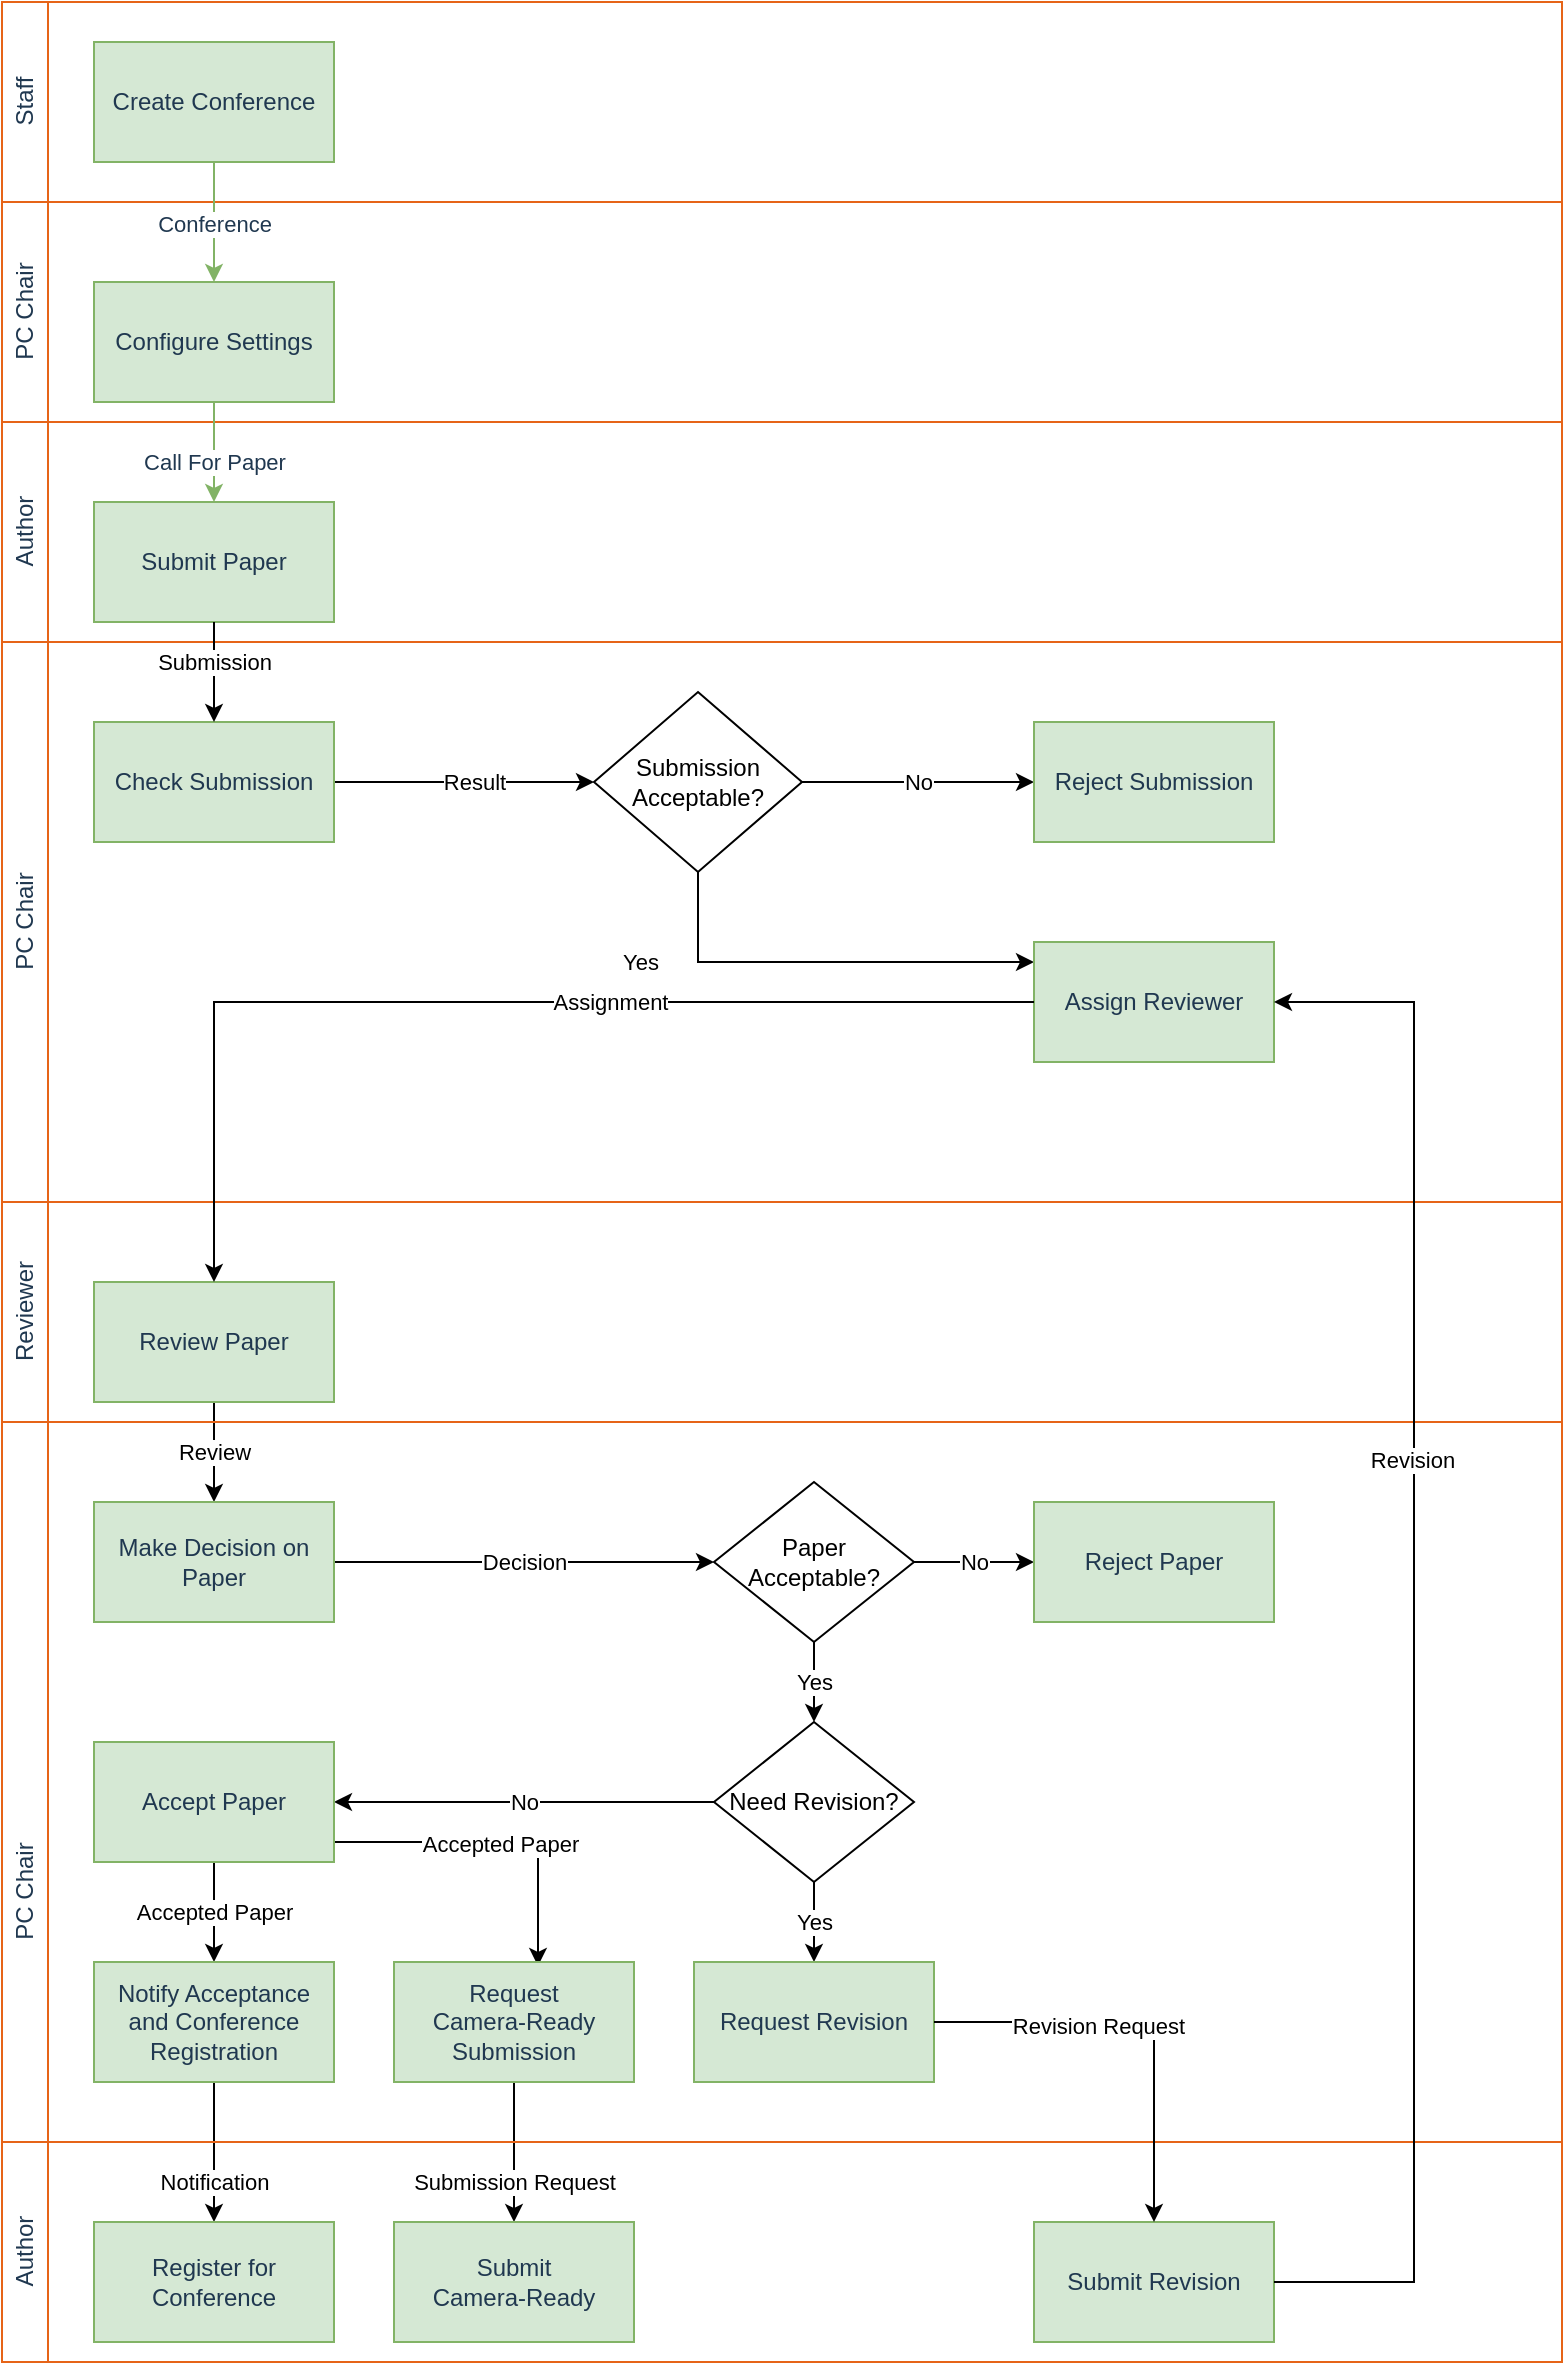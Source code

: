 <mxfile version="21.3.4" type="github">
  <diagram id="C5RBs43oDa-KdzZeNtuy" name="Page-1">
    <mxGraphModel dx="868" dy="739" grid="1" gridSize="10" guides="1" tooltips="1" connect="1" arrows="1" fold="1" page="1" pageScale="1" pageWidth="827" pageHeight="1169" math="0" shadow="0">
      <root>
        <mxCell id="WIyWlLk6GJQsqaUBKTNV-0" />
        <mxCell id="WIyWlLk6GJQsqaUBKTNV-1" parent="WIyWlLk6GJQsqaUBKTNV-0" />
        <mxCell id="1gJPdEI6X4SfCQnjHYrI-3" value="&lt;span style=&quot;font-weight: normal;&quot;&gt;&lt;font color=&quot;#203850&quot;&gt;Staff&lt;/font&gt;&lt;/span&gt;" style="swimlane;horizontal=0;whiteSpace=wrap;html=1;strokeColor=#E66418;" vertex="1" parent="WIyWlLk6GJQsqaUBKTNV-1">
          <mxGeometry x="34" y="20" width="780" height="100" as="geometry">
            <mxRectangle x="100" y="10" width="40" height="150" as="alternateBounds" />
          </mxGeometry>
        </mxCell>
        <mxCell id="1gJPdEI6X4SfCQnjHYrI-4" value="&lt;font color=&quot;#203850&quot;&gt;Create Conference&lt;/font&gt;" style="rounded=0;whiteSpace=wrap;html=1;fillColor=#d5e8d4;strokeColor=#82b366;" vertex="1" parent="1gJPdEI6X4SfCQnjHYrI-3">
          <mxGeometry x="46" y="20" width="120" height="60" as="geometry" />
        </mxCell>
        <mxCell id="1gJPdEI6X4SfCQnjHYrI-5" value="&lt;font color=&quot;#203850&quot;&gt;&lt;span style=&quot;font-weight: 400;&quot;&gt;PC Chair&lt;br&gt;&lt;/span&gt;&lt;/font&gt;" style="swimlane;horizontal=0;whiteSpace=wrap;html=1;strokeColor=#E66418;" vertex="1" parent="WIyWlLk6GJQsqaUBKTNV-1">
          <mxGeometry x="34" y="120" width="780" height="110" as="geometry">
            <mxRectangle x="100" y="10" width="40" height="150" as="alternateBounds" />
          </mxGeometry>
        </mxCell>
        <mxCell id="1gJPdEI6X4SfCQnjHYrI-6" value="&lt;font color=&quot;#203850&quot;&gt;Configure Settings&lt;/font&gt;" style="rounded=0;whiteSpace=wrap;html=1;fillColor=#d5e8d4;strokeColor=#82b366;" vertex="1" parent="1gJPdEI6X4SfCQnjHYrI-5">
          <mxGeometry x="46" y="40" width="120" height="60" as="geometry" />
        </mxCell>
        <mxCell id="1gJPdEI6X4SfCQnjHYrI-8" style="edgeStyle=orthogonalEdgeStyle;rounded=0;orthogonalLoop=1;jettySize=auto;html=1;entryX=0.5;entryY=0;entryDx=0;entryDy=0;fillColor=#d5e8d4;strokeColor=#82b366;" edge="1" parent="WIyWlLk6GJQsqaUBKTNV-1" source="1gJPdEI6X4SfCQnjHYrI-4" target="1gJPdEI6X4SfCQnjHYrI-6">
          <mxGeometry relative="1" as="geometry" />
        </mxCell>
        <mxCell id="1gJPdEI6X4SfCQnjHYrI-9" value="&lt;font color=&quot;#203850&quot;&gt;Conference&lt;/font&gt;" style="edgeLabel;html=1;align=center;verticalAlign=middle;resizable=0;points=[];" vertex="1" connectable="0" parent="1gJPdEI6X4SfCQnjHYrI-8">
          <mxGeometry x="-0.391" y="-1" relative="1" as="geometry">
            <mxPoint x="1" y="12" as="offset" />
          </mxGeometry>
        </mxCell>
        <mxCell id="1gJPdEI6X4SfCQnjHYrI-10" value="&lt;font color=&quot;#203850&quot;&gt;&lt;span style=&quot;font-weight: 400;&quot;&gt;Author&lt;br&gt;&lt;/span&gt;&lt;/font&gt;" style="swimlane;horizontal=0;whiteSpace=wrap;html=1;strokeColor=#E66418;" vertex="1" parent="WIyWlLk6GJQsqaUBKTNV-1">
          <mxGeometry x="34" y="230" width="780" height="110" as="geometry">
            <mxRectangle x="100" y="10" width="40" height="150" as="alternateBounds" />
          </mxGeometry>
        </mxCell>
        <mxCell id="1gJPdEI6X4SfCQnjHYrI-11" value="&lt;font color=&quot;#203850&quot;&gt;Submit Paper&lt;/font&gt;" style="rounded=0;whiteSpace=wrap;html=1;fillColor=#d5e8d4;strokeColor=#82b366;" vertex="1" parent="1gJPdEI6X4SfCQnjHYrI-10">
          <mxGeometry x="46" y="40" width="120" height="60" as="geometry" />
        </mxCell>
        <mxCell id="1gJPdEI6X4SfCQnjHYrI-15" value="&lt;font color=&quot;#203850&quot;&gt;Call For Paper&lt;/font&gt;" style="edgeStyle=orthogonalEdgeStyle;rounded=0;orthogonalLoop=1;jettySize=auto;html=1;exitX=0.5;exitY=1;exitDx=0;exitDy=0;entryX=0.5;entryY=0;entryDx=0;entryDy=0;strokeColor=#82b366;" edge="1" parent="WIyWlLk6GJQsqaUBKTNV-1" source="1gJPdEI6X4SfCQnjHYrI-6" target="1gJPdEI6X4SfCQnjHYrI-11">
          <mxGeometry x="0.2" relative="1" as="geometry">
            <mxPoint as="offset" />
          </mxGeometry>
        </mxCell>
        <mxCell id="1gJPdEI6X4SfCQnjHYrI-16" value="&lt;font color=&quot;#203850&quot;&gt;&lt;span style=&quot;font-weight: 400;&quot;&gt;PC Chair&lt;br&gt;&lt;/span&gt;&lt;/font&gt;" style="swimlane;horizontal=0;whiteSpace=wrap;html=1;strokeColor=#E66418;" vertex="1" parent="WIyWlLk6GJQsqaUBKTNV-1">
          <mxGeometry x="34" y="340" width="780" height="280" as="geometry">
            <mxRectangle x="100" y="10" width="40" height="150" as="alternateBounds" />
          </mxGeometry>
        </mxCell>
        <mxCell id="1gJPdEI6X4SfCQnjHYrI-20" value="Result" style="edgeStyle=orthogonalEdgeStyle;rounded=0;orthogonalLoop=1;jettySize=auto;html=1;entryX=0;entryY=0.5;entryDx=0;entryDy=0;" edge="1" parent="1gJPdEI6X4SfCQnjHYrI-16" source="1gJPdEI6X4SfCQnjHYrI-17" target="1gJPdEI6X4SfCQnjHYrI-19">
          <mxGeometry x="0.077" relative="1" as="geometry">
            <mxPoint as="offset" />
          </mxGeometry>
        </mxCell>
        <mxCell id="1gJPdEI6X4SfCQnjHYrI-17" value="&lt;font color=&quot;#203850&quot;&gt;Check Submission&lt;/font&gt;" style="rounded=0;whiteSpace=wrap;html=1;fillColor=#d5e8d4;strokeColor=#82b366;" vertex="1" parent="1gJPdEI6X4SfCQnjHYrI-16">
          <mxGeometry x="46" y="40" width="120" height="60" as="geometry" />
        </mxCell>
        <mxCell id="1gJPdEI6X4SfCQnjHYrI-29" value="No" style="edgeStyle=orthogonalEdgeStyle;rounded=0;orthogonalLoop=1;jettySize=auto;html=1;entryX=0;entryY=0.5;entryDx=0;entryDy=0;" edge="1" parent="1gJPdEI6X4SfCQnjHYrI-16" source="1gJPdEI6X4SfCQnjHYrI-19" target="1gJPdEI6X4SfCQnjHYrI-22">
          <mxGeometry relative="1" as="geometry" />
        </mxCell>
        <mxCell id="1gJPdEI6X4SfCQnjHYrI-31" style="edgeStyle=orthogonalEdgeStyle;rounded=0;orthogonalLoop=1;jettySize=auto;html=1;" edge="1" parent="1gJPdEI6X4SfCQnjHYrI-16" source="1gJPdEI6X4SfCQnjHYrI-19" target="1gJPdEI6X4SfCQnjHYrI-30">
          <mxGeometry relative="1" as="geometry">
            <Array as="points">
              <mxPoint x="348" y="160" />
            </Array>
          </mxGeometry>
        </mxCell>
        <mxCell id="1gJPdEI6X4SfCQnjHYrI-32" value="Yes" style="edgeLabel;html=1;align=center;verticalAlign=middle;resizable=0;points=[];" vertex="1" connectable="0" parent="1gJPdEI6X4SfCQnjHYrI-31">
          <mxGeometry x="-0.216" relative="1" as="geometry">
            <mxPoint x="-68" as="offset" />
          </mxGeometry>
        </mxCell>
        <mxCell id="1gJPdEI6X4SfCQnjHYrI-19" value="Submission Acceptable?" style="rhombus;whiteSpace=wrap;html=1;" vertex="1" parent="1gJPdEI6X4SfCQnjHYrI-16">
          <mxGeometry x="296" y="25" width="104" height="90" as="geometry" />
        </mxCell>
        <mxCell id="1gJPdEI6X4SfCQnjHYrI-22" value="&lt;font color=&quot;#203850&quot;&gt;Reject Submission&lt;/font&gt;" style="rounded=0;whiteSpace=wrap;html=1;fillColor=#d5e8d4;strokeColor=#82b366;" vertex="1" parent="1gJPdEI6X4SfCQnjHYrI-16">
          <mxGeometry x="516" y="40" width="120" height="60" as="geometry" />
        </mxCell>
        <mxCell id="1gJPdEI6X4SfCQnjHYrI-30" value="&lt;font color=&quot;#203850&quot;&gt;Assign Reviewer&lt;/font&gt;" style="rounded=0;whiteSpace=wrap;html=1;fillColor=#d5e8d4;strokeColor=#82b366;" vertex="1" parent="1gJPdEI6X4SfCQnjHYrI-16">
          <mxGeometry x="516" y="150" width="120" height="60" as="geometry" />
        </mxCell>
        <mxCell id="1gJPdEI6X4SfCQnjHYrI-18" value="Submission" style="edgeStyle=orthogonalEdgeStyle;rounded=0;orthogonalLoop=1;jettySize=auto;html=1;exitX=0.5;exitY=1;exitDx=0;exitDy=0;entryX=0.5;entryY=0;entryDx=0;entryDy=0;" edge="1" parent="WIyWlLk6GJQsqaUBKTNV-1" source="1gJPdEI6X4SfCQnjHYrI-11" target="1gJPdEI6X4SfCQnjHYrI-17">
          <mxGeometry x="-0.2" relative="1" as="geometry">
            <mxPoint as="offset" />
          </mxGeometry>
        </mxCell>
        <mxCell id="1gJPdEI6X4SfCQnjHYrI-38" value="Review" style="edgeStyle=orthogonalEdgeStyle;rounded=0;orthogonalLoop=1;jettySize=auto;html=1;entryX=0.5;entryY=0;entryDx=0;entryDy=0;" edge="1" parent="WIyWlLk6GJQsqaUBKTNV-1" source="1gJPdEI6X4SfCQnjHYrI-25" target="1gJPdEI6X4SfCQnjHYrI-37">
          <mxGeometry relative="1" as="geometry" />
        </mxCell>
        <mxCell id="1gJPdEI6X4SfCQnjHYrI-24" value="&lt;font color=&quot;#203850&quot;&gt;&lt;span style=&quot;font-weight: 400;&quot;&gt;Reviewer&lt;br&gt;&lt;/span&gt;&lt;/font&gt;" style="swimlane;horizontal=0;whiteSpace=wrap;html=1;strokeColor=#E66418;" vertex="1" parent="WIyWlLk6GJQsqaUBKTNV-1">
          <mxGeometry x="34" y="620" width="780" height="110" as="geometry">
            <mxRectangle x="100" y="10" width="40" height="150" as="alternateBounds" />
          </mxGeometry>
        </mxCell>
        <mxCell id="1gJPdEI6X4SfCQnjHYrI-25" value="&lt;font color=&quot;#203850&quot;&gt;Review Paper&lt;/font&gt;" style="rounded=0;whiteSpace=wrap;html=1;fillColor=#d5e8d4;strokeColor=#82b366;" vertex="1" parent="1gJPdEI6X4SfCQnjHYrI-24">
          <mxGeometry x="46" y="40" width="120" height="60" as="geometry" />
        </mxCell>
        <mxCell id="1gJPdEI6X4SfCQnjHYrI-33" style="edgeStyle=orthogonalEdgeStyle;rounded=0;orthogonalLoop=1;jettySize=auto;html=1;entryX=0.5;entryY=0;entryDx=0;entryDy=0;" edge="1" parent="WIyWlLk6GJQsqaUBKTNV-1" source="1gJPdEI6X4SfCQnjHYrI-30" target="1gJPdEI6X4SfCQnjHYrI-25">
          <mxGeometry relative="1" as="geometry" />
        </mxCell>
        <mxCell id="1gJPdEI6X4SfCQnjHYrI-35" value="Assignment" style="edgeLabel;html=1;align=center;verticalAlign=middle;resizable=0;points=[];" vertex="1" connectable="0" parent="1gJPdEI6X4SfCQnjHYrI-33">
          <mxGeometry x="-0.227" relative="1" as="geometry">
            <mxPoint as="offset" />
          </mxGeometry>
        </mxCell>
        <mxCell id="1gJPdEI6X4SfCQnjHYrI-36" value="&lt;font color=&quot;#203850&quot;&gt;&lt;span style=&quot;font-weight: 400;&quot;&gt;PC Chair&lt;br&gt;&lt;/span&gt;&lt;/font&gt;" style="swimlane;horizontal=0;whiteSpace=wrap;html=1;strokeColor=#E66418;" vertex="1" parent="WIyWlLk6GJQsqaUBKTNV-1">
          <mxGeometry x="34" y="730" width="780" height="470" as="geometry">
            <mxRectangle x="100" y="10" width="40" height="150" as="alternateBounds" />
          </mxGeometry>
        </mxCell>
        <mxCell id="1gJPdEI6X4SfCQnjHYrI-40" value="Decision" style="edgeStyle=orthogonalEdgeStyle;rounded=0;orthogonalLoop=1;jettySize=auto;html=1;" edge="1" parent="1gJPdEI6X4SfCQnjHYrI-36" source="1gJPdEI6X4SfCQnjHYrI-37" target="1gJPdEI6X4SfCQnjHYrI-39">
          <mxGeometry relative="1" as="geometry" />
        </mxCell>
        <mxCell id="1gJPdEI6X4SfCQnjHYrI-37" value="&lt;font color=&quot;#203850&quot;&gt;Make Decision on Paper&lt;/font&gt;" style="rounded=0;whiteSpace=wrap;html=1;fillColor=#d5e8d4;strokeColor=#82b366;" vertex="1" parent="1gJPdEI6X4SfCQnjHYrI-36">
          <mxGeometry x="46" y="40" width="120" height="60" as="geometry" />
        </mxCell>
        <mxCell id="1gJPdEI6X4SfCQnjHYrI-42" value="No" style="edgeStyle=orthogonalEdgeStyle;rounded=0;orthogonalLoop=1;jettySize=auto;html=1;entryX=0;entryY=0.5;entryDx=0;entryDy=0;" edge="1" parent="1gJPdEI6X4SfCQnjHYrI-36" source="1gJPdEI6X4SfCQnjHYrI-39" target="1gJPdEI6X4SfCQnjHYrI-41">
          <mxGeometry relative="1" as="geometry" />
        </mxCell>
        <mxCell id="1gJPdEI6X4SfCQnjHYrI-45" value="Yes" style="edgeStyle=orthogonalEdgeStyle;rounded=0;orthogonalLoop=1;jettySize=auto;html=1;entryX=0.5;entryY=0;entryDx=0;entryDy=0;" edge="1" parent="1gJPdEI6X4SfCQnjHYrI-36" source="1gJPdEI6X4SfCQnjHYrI-39" target="1gJPdEI6X4SfCQnjHYrI-44">
          <mxGeometry relative="1" as="geometry" />
        </mxCell>
        <mxCell id="1gJPdEI6X4SfCQnjHYrI-39" value="Paper Acceptable?" style="rhombus;whiteSpace=wrap;html=1;" vertex="1" parent="1gJPdEI6X4SfCQnjHYrI-36">
          <mxGeometry x="356" y="30" width="100" height="80" as="geometry" />
        </mxCell>
        <mxCell id="1gJPdEI6X4SfCQnjHYrI-41" value="&lt;font color=&quot;#203850&quot;&gt;Reject Paper&lt;/font&gt;" style="rounded=0;whiteSpace=wrap;html=1;fillColor=#d5e8d4;strokeColor=#82b366;" vertex="1" parent="1gJPdEI6X4SfCQnjHYrI-36">
          <mxGeometry x="516" y="40" width="120" height="60" as="geometry" />
        </mxCell>
        <mxCell id="1gJPdEI6X4SfCQnjHYrI-47" value="No" style="edgeStyle=orthogonalEdgeStyle;rounded=0;orthogonalLoop=1;jettySize=auto;html=1;" edge="1" parent="1gJPdEI6X4SfCQnjHYrI-36" source="1gJPdEI6X4SfCQnjHYrI-44" target="1gJPdEI6X4SfCQnjHYrI-46">
          <mxGeometry relative="1" as="geometry">
            <Array as="points" />
          </mxGeometry>
        </mxCell>
        <mxCell id="1gJPdEI6X4SfCQnjHYrI-49" value="Yes" style="edgeStyle=orthogonalEdgeStyle;rounded=0;orthogonalLoop=1;jettySize=auto;html=1;entryX=0.5;entryY=0;entryDx=0;entryDy=0;" edge="1" parent="1gJPdEI6X4SfCQnjHYrI-36" source="1gJPdEI6X4SfCQnjHYrI-44" target="1gJPdEI6X4SfCQnjHYrI-48">
          <mxGeometry relative="1" as="geometry" />
        </mxCell>
        <mxCell id="1gJPdEI6X4SfCQnjHYrI-44" value="Need Revision?" style="rhombus;whiteSpace=wrap;html=1;" vertex="1" parent="1gJPdEI6X4SfCQnjHYrI-36">
          <mxGeometry x="356" y="150" width="100" height="80" as="geometry" />
        </mxCell>
        <mxCell id="1gJPdEI6X4SfCQnjHYrI-57" value="Accepted Paper" style="edgeStyle=orthogonalEdgeStyle;rounded=0;orthogonalLoop=1;jettySize=auto;html=1;entryX=0.5;entryY=0;entryDx=0;entryDy=0;" edge="1" parent="1gJPdEI6X4SfCQnjHYrI-36" source="1gJPdEI6X4SfCQnjHYrI-46" target="1gJPdEI6X4SfCQnjHYrI-56">
          <mxGeometry relative="1" as="geometry" />
        </mxCell>
        <mxCell id="1gJPdEI6X4SfCQnjHYrI-60" style="edgeStyle=orthogonalEdgeStyle;rounded=0;orthogonalLoop=1;jettySize=auto;html=1;entryX=0.6;entryY=0.033;entryDx=0;entryDy=0;entryPerimeter=0;" edge="1" parent="1gJPdEI6X4SfCQnjHYrI-36" source="1gJPdEI6X4SfCQnjHYrI-46" target="1gJPdEI6X4SfCQnjHYrI-58">
          <mxGeometry relative="1" as="geometry">
            <Array as="points">
              <mxPoint x="268" y="210" />
            </Array>
          </mxGeometry>
        </mxCell>
        <mxCell id="1gJPdEI6X4SfCQnjHYrI-61" value="Accepted Paper" style="edgeLabel;html=1;align=center;verticalAlign=middle;resizable=0;points=[];" vertex="1" connectable="0" parent="1gJPdEI6X4SfCQnjHYrI-60">
          <mxGeometry x="0.012" y="-1" relative="1" as="geometry">
            <mxPoint as="offset" />
          </mxGeometry>
        </mxCell>
        <mxCell id="1gJPdEI6X4SfCQnjHYrI-46" value="&lt;font color=&quot;#203850&quot;&gt;Accept Paper&lt;/font&gt;" style="rounded=0;whiteSpace=wrap;html=1;fillColor=#d5e8d4;strokeColor=#82b366;" vertex="1" parent="1gJPdEI6X4SfCQnjHYrI-36">
          <mxGeometry x="46" y="160" width="120" height="60" as="geometry" />
        </mxCell>
        <mxCell id="1gJPdEI6X4SfCQnjHYrI-48" value="&lt;font color=&quot;#203850&quot;&gt;Request Revision&lt;/font&gt;" style="rounded=0;whiteSpace=wrap;html=1;fillColor=#d5e8d4;strokeColor=#82b366;" vertex="1" parent="1gJPdEI6X4SfCQnjHYrI-36">
          <mxGeometry x="346" y="270" width="120" height="60" as="geometry" />
        </mxCell>
        <mxCell id="1gJPdEI6X4SfCQnjHYrI-68" value="Notification" style="edgeStyle=orthogonalEdgeStyle;rounded=0;orthogonalLoop=1;jettySize=auto;html=1;" edge="1" parent="1gJPdEI6X4SfCQnjHYrI-36" source="1gJPdEI6X4SfCQnjHYrI-56" target="1gJPdEI6X4SfCQnjHYrI-67">
          <mxGeometry x="0.429" relative="1" as="geometry">
            <Array as="points">
              <mxPoint x="106" y="350" />
              <mxPoint x="106" y="350" />
            </Array>
            <mxPoint as="offset" />
          </mxGeometry>
        </mxCell>
        <mxCell id="1gJPdEI6X4SfCQnjHYrI-56" value="&lt;font color=&quot;#203850&quot;&gt;Notify Acceptance and Conference Registration&lt;/font&gt;" style="rounded=0;whiteSpace=wrap;html=1;fillColor=#d5e8d4;strokeColor=#82b366;" vertex="1" parent="1gJPdEI6X4SfCQnjHYrI-36">
          <mxGeometry x="46" y="270" width="120" height="60" as="geometry" />
        </mxCell>
        <mxCell id="1gJPdEI6X4SfCQnjHYrI-63" value="Submission Request" style="edgeStyle=orthogonalEdgeStyle;rounded=0;orthogonalLoop=1;jettySize=auto;html=1;" edge="1" parent="1gJPdEI6X4SfCQnjHYrI-36" source="1gJPdEI6X4SfCQnjHYrI-58" target="1gJPdEI6X4SfCQnjHYrI-62">
          <mxGeometry x="0.429" relative="1" as="geometry">
            <Array as="points">
              <mxPoint x="256" y="365" />
              <mxPoint x="256" y="365" />
            </Array>
            <mxPoint as="offset" />
          </mxGeometry>
        </mxCell>
        <mxCell id="1gJPdEI6X4SfCQnjHYrI-58" value="&lt;font color=&quot;#203850&quot;&gt;Request &lt;br&gt;Camera-Ready Submission&lt;/font&gt;" style="rounded=0;whiteSpace=wrap;html=1;fillColor=#d5e8d4;strokeColor=#82b366;" vertex="1" parent="1gJPdEI6X4SfCQnjHYrI-36">
          <mxGeometry x="196" y="270" width="120" height="60" as="geometry" />
        </mxCell>
        <mxCell id="1gJPdEI6X4SfCQnjHYrI-50" value="&lt;font color=&quot;#203850&quot;&gt;&lt;span style=&quot;font-weight: 400;&quot;&gt;Author&lt;br&gt;&lt;/span&gt;&lt;/font&gt;" style="swimlane;horizontal=0;whiteSpace=wrap;html=1;strokeColor=#E66418;" vertex="1" parent="1gJPdEI6X4SfCQnjHYrI-36">
          <mxGeometry y="360" width="780" height="110" as="geometry">
            <mxRectangle x="100" y="10" width="40" height="150" as="alternateBounds" />
          </mxGeometry>
        </mxCell>
        <mxCell id="1gJPdEI6X4SfCQnjHYrI-51" value="&lt;font color=&quot;#203850&quot;&gt;Submit Revision&lt;/font&gt;" style="rounded=0;whiteSpace=wrap;html=1;fillColor=#d5e8d4;strokeColor=#82b366;" vertex="1" parent="1gJPdEI6X4SfCQnjHYrI-50">
          <mxGeometry x="516" y="40" width="120" height="60" as="geometry" />
        </mxCell>
        <mxCell id="1gJPdEI6X4SfCQnjHYrI-62" value="&lt;font color=&quot;#203850&quot;&gt;Submit &lt;br&gt;Camera-Ready&lt;/font&gt;" style="rounded=0;whiteSpace=wrap;html=1;fillColor=#d5e8d4;strokeColor=#82b366;" vertex="1" parent="1gJPdEI6X4SfCQnjHYrI-50">
          <mxGeometry x="196" y="40" width="120" height="60" as="geometry" />
        </mxCell>
        <mxCell id="1gJPdEI6X4SfCQnjHYrI-67" value="&lt;font color=&quot;#203850&quot;&gt;Register for Conference&lt;/font&gt;" style="rounded=0;whiteSpace=wrap;html=1;fillColor=#d5e8d4;strokeColor=#82b366;" vertex="1" parent="1gJPdEI6X4SfCQnjHYrI-50">
          <mxGeometry x="46" y="40" width="120" height="60" as="geometry" />
        </mxCell>
        <mxCell id="1gJPdEI6X4SfCQnjHYrI-52" style="edgeStyle=orthogonalEdgeStyle;rounded=0;orthogonalLoop=1;jettySize=auto;html=1;" edge="1" parent="1gJPdEI6X4SfCQnjHYrI-36" source="1gJPdEI6X4SfCQnjHYrI-48" target="1gJPdEI6X4SfCQnjHYrI-51">
          <mxGeometry relative="1" as="geometry" />
        </mxCell>
        <mxCell id="1gJPdEI6X4SfCQnjHYrI-53" value="Revision Request" style="edgeLabel;html=1;align=center;verticalAlign=middle;resizable=0;points=[];" vertex="1" connectable="0" parent="1gJPdEI6X4SfCQnjHYrI-52">
          <mxGeometry x="-0.219" y="-2" relative="1" as="geometry">
            <mxPoint as="offset" />
          </mxGeometry>
        </mxCell>
        <mxCell id="1gJPdEI6X4SfCQnjHYrI-54" style="edgeStyle=orthogonalEdgeStyle;rounded=0;orthogonalLoop=1;jettySize=auto;html=1;exitX=1;exitY=0.5;exitDx=0;exitDy=0;entryX=1;entryY=0.5;entryDx=0;entryDy=0;" edge="1" parent="WIyWlLk6GJQsqaUBKTNV-1" source="1gJPdEI6X4SfCQnjHYrI-51" target="1gJPdEI6X4SfCQnjHYrI-30">
          <mxGeometry relative="1" as="geometry">
            <Array as="points">
              <mxPoint x="740" y="1160" />
              <mxPoint x="740" y="520" />
            </Array>
          </mxGeometry>
        </mxCell>
        <mxCell id="1gJPdEI6X4SfCQnjHYrI-55" value="Revision" style="edgeLabel;html=1;align=center;verticalAlign=middle;resizable=0;points=[];" vertex="1" connectable="0" parent="1gJPdEI6X4SfCQnjHYrI-54">
          <mxGeometry x="0.235" y="1" relative="1" as="geometry">
            <mxPoint as="offset" />
          </mxGeometry>
        </mxCell>
      </root>
    </mxGraphModel>
  </diagram>
</mxfile>
